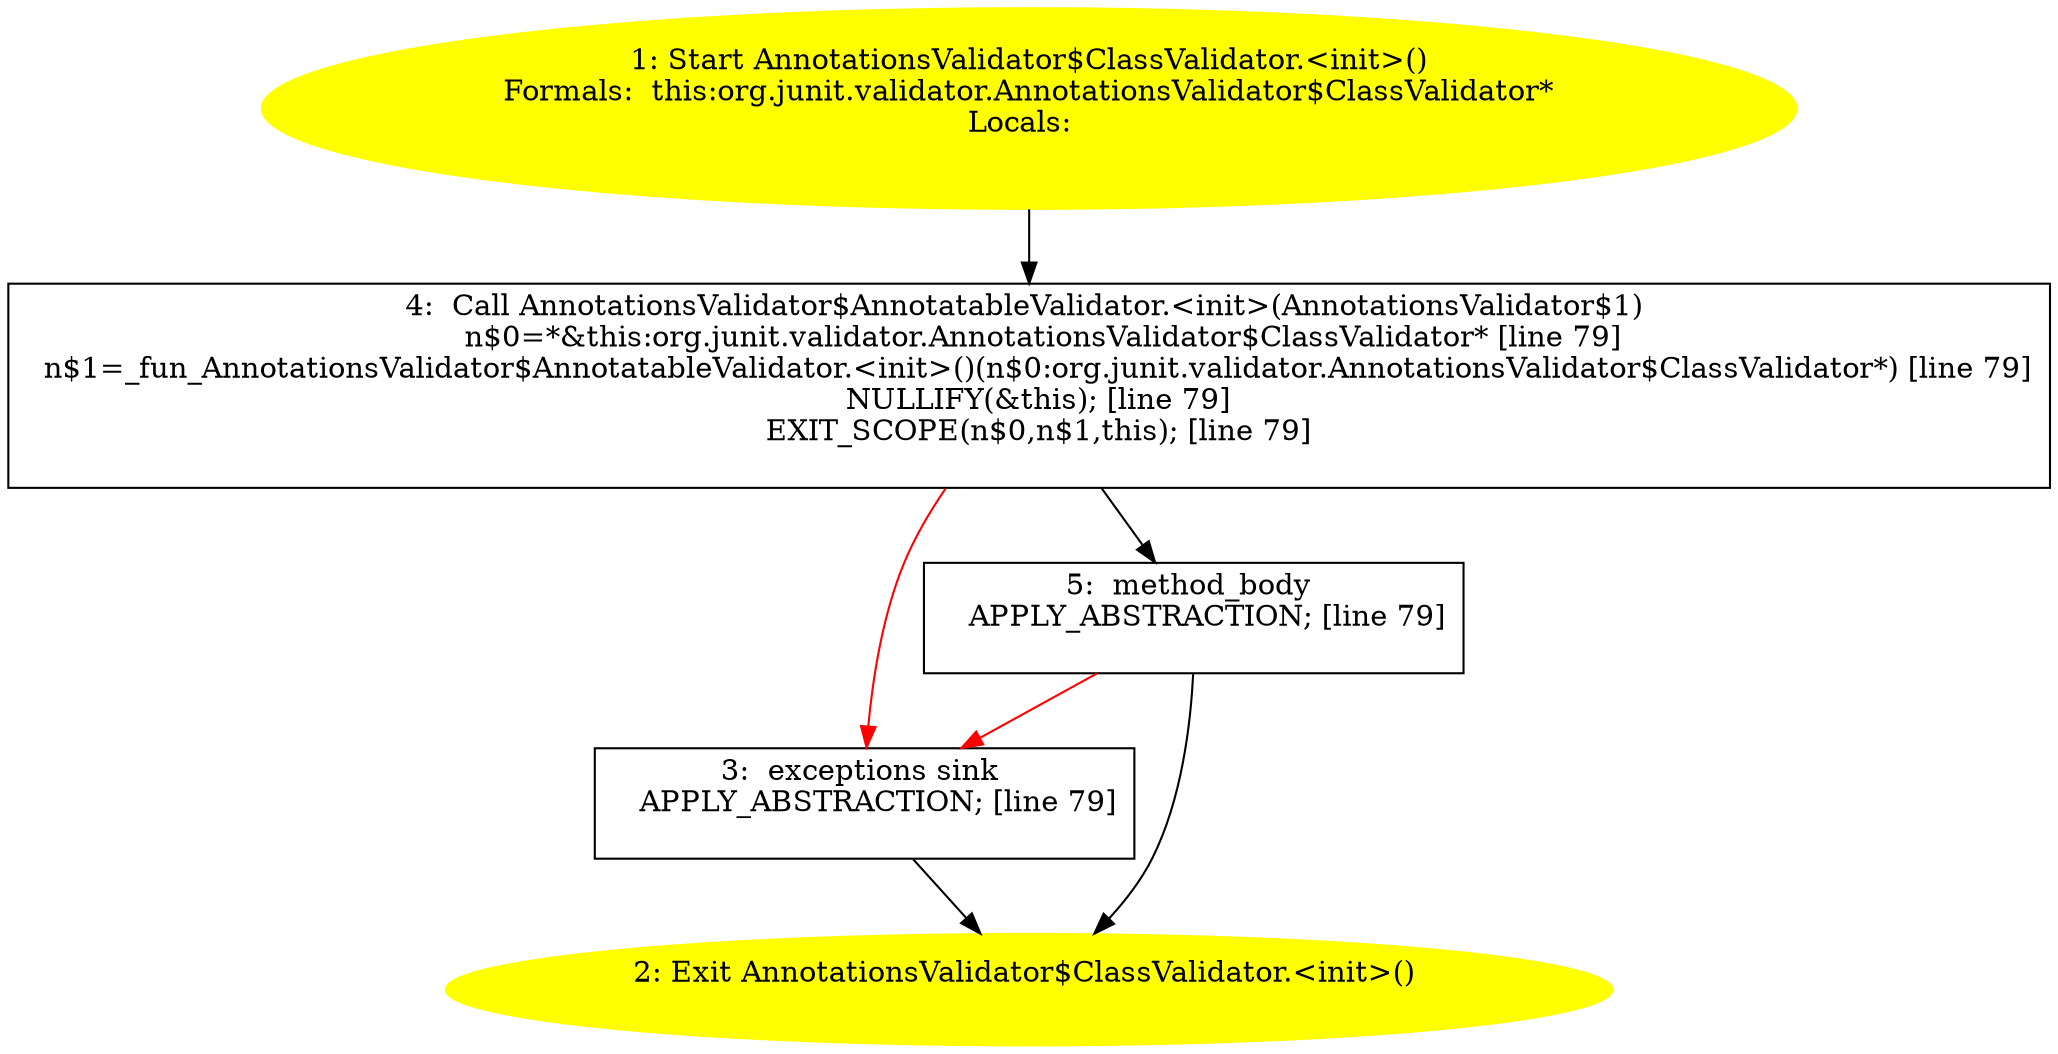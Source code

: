 /* @generated */
digraph cfg {
"org.junit.validator.AnnotationsValidator$ClassValidator.<init>().27f9dbbc9016b8221a192e94bda745d0_1" [label="1: Start AnnotationsValidator$ClassValidator.<init>()\nFormals:  this:org.junit.validator.AnnotationsValidator$ClassValidator*\nLocals:  \n  " color=yellow style=filled]
	

	 "org.junit.validator.AnnotationsValidator$ClassValidator.<init>().27f9dbbc9016b8221a192e94bda745d0_1" -> "org.junit.validator.AnnotationsValidator$ClassValidator.<init>().27f9dbbc9016b8221a192e94bda745d0_4" ;
"org.junit.validator.AnnotationsValidator$ClassValidator.<init>().27f9dbbc9016b8221a192e94bda745d0_2" [label="2: Exit AnnotationsValidator$ClassValidator.<init>() \n  " color=yellow style=filled]
	

"org.junit.validator.AnnotationsValidator$ClassValidator.<init>().27f9dbbc9016b8221a192e94bda745d0_3" [label="3:  exceptions sink \n   APPLY_ABSTRACTION; [line 79]\n " shape="box"]
	

	 "org.junit.validator.AnnotationsValidator$ClassValidator.<init>().27f9dbbc9016b8221a192e94bda745d0_3" -> "org.junit.validator.AnnotationsValidator$ClassValidator.<init>().27f9dbbc9016b8221a192e94bda745d0_2" ;
"org.junit.validator.AnnotationsValidator$ClassValidator.<init>().27f9dbbc9016b8221a192e94bda745d0_4" [label="4:  Call AnnotationsValidator$AnnotatableValidator.<init>(AnnotationsValidator$1) \n   n$0=*&this:org.junit.validator.AnnotationsValidator$ClassValidator* [line 79]\n  n$1=_fun_AnnotationsValidator$AnnotatableValidator.<init>()(n$0:org.junit.validator.AnnotationsValidator$ClassValidator*) [line 79]\n  NULLIFY(&this); [line 79]\n  EXIT_SCOPE(n$0,n$1,this); [line 79]\n " shape="box"]
	

	 "org.junit.validator.AnnotationsValidator$ClassValidator.<init>().27f9dbbc9016b8221a192e94bda745d0_4" -> "org.junit.validator.AnnotationsValidator$ClassValidator.<init>().27f9dbbc9016b8221a192e94bda745d0_5" ;
	 "org.junit.validator.AnnotationsValidator$ClassValidator.<init>().27f9dbbc9016b8221a192e94bda745d0_4" -> "org.junit.validator.AnnotationsValidator$ClassValidator.<init>().27f9dbbc9016b8221a192e94bda745d0_3" [color="red" ];
"org.junit.validator.AnnotationsValidator$ClassValidator.<init>().27f9dbbc9016b8221a192e94bda745d0_5" [label="5:  method_body \n   APPLY_ABSTRACTION; [line 79]\n " shape="box"]
	

	 "org.junit.validator.AnnotationsValidator$ClassValidator.<init>().27f9dbbc9016b8221a192e94bda745d0_5" -> "org.junit.validator.AnnotationsValidator$ClassValidator.<init>().27f9dbbc9016b8221a192e94bda745d0_2" ;
	 "org.junit.validator.AnnotationsValidator$ClassValidator.<init>().27f9dbbc9016b8221a192e94bda745d0_5" -> "org.junit.validator.AnnotationsValidator$ClassValidator.<init>().27f9dbbc9016b8221a192e94bda745d0_3" [color="red" ];
}
